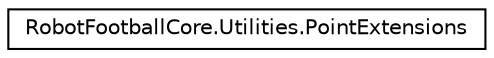 digraph G
{
  edge [fontname="Helvetica",fontsize="10",labelfontname="Helvetica",labelfontsize="10"];
  node [fontname="Helvetica",fontsize="10",shape=record];
  rankdir="LR";
  Node1 [label="RobotFootballCore.Utilities.PointExtensions",height=0.2,width=0.4,color="black", fillcolor="white", style="filled",URL="$class_robot_football_core_1_1_utilities_1_1_point_extensions.html"];
}
